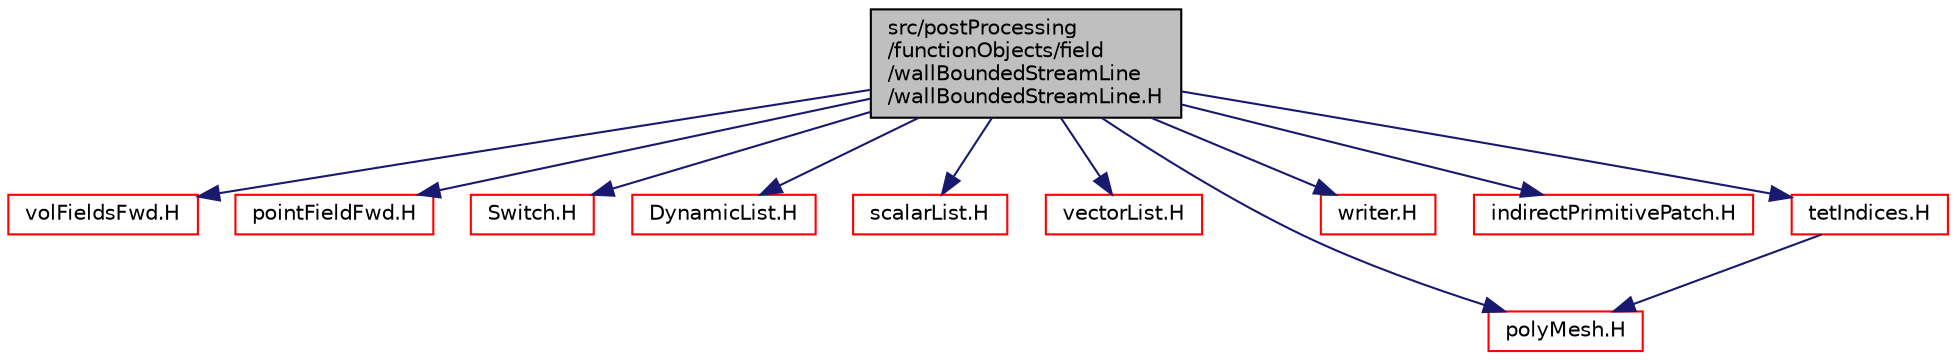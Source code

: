 digraph "src/postProcessing/functionObjects/field/wallBoundedStreamLine/wallBoundedStreamLine.H"
{
  bgcolor="transparent";
  edge [fontname="Helvetica",fontsize="10",labelfontname="Helvetica",labelfontsize="10"];
  node [fontname="Helvetica",fontsize="10",shape=record];
  Node1 [label="src/postProcessing\l/functionObjects/field\l/wallBoundedStreamLine\l/wallBoundedStreamLine.H",height=0.2,width=0.4,color="black", fillcolor="grey75", style="filled", fontcolor="black"];
  Node1 -> Node2 [color="midnightblue",fontsize="10",style="solid",fontname="Helvetica"];
  Node2 [label="volFieldsFwd.H",height=0.2,width=0.4,color="red",URL="$a05639.html"];
  Node1 -> Node3 [color="midnightblue",fontsize="10",style="solid",fontname="Helvetica"];
  Node3 [label="pointFieldFwd.H",height=0.2,width=0.4,color="red",URL="$a08802.html"];
  Node1 -> Node4 [color="midnightblue",fontsize="10",style="solid",fontname="Helvetica"];
  Node4 [label="Switch.H",height=0.2,width=0.4,color="red",URL="$a08833.html"];
  Node1 -> Node5 [color="midnightblue",fontsize="10",style="solid",fontname="Helvetica"];
  Node5 [label="DynamicList.H",height=0.2,width=0.4,color="red",URL="$a07656.html"];
  Node1 -> Node6 [color="midnightblue",fontsize="10",style="solid",fontname="Helvetica"];
  Node6 [label="scalarList.H",height=0.2,width=0.4,color="red",URL="$a08961.html"];
  Node1 -> Node7 [color="midnightblue",fontsize="10",style="solid",fontname="Helvetica"];
  Node7 [label="vectorList.H",height=0.2,width=0.4,color="red",URL="$a09064.html"];
  Node1 -> Node8 [color="midnightblue",fontsize="10",style="solid",fontname="Helvetica"];
  Node8 [label="polyMesh.H",height=0.2,width=0.4,color="red",URL="$a08657.html"];
  Node1 -> Node9 [color="midnightblue",fontsize="10",style="solid",fontname="Helvetica"];
  Node9 [label="writer.H",height=0.2,width=0.4,color="red",URL="$a05037.html"];
  Node1 -> Node10 [color="midnightblue",fontsize="10",style="solid",fontname="Helvetica"];
  Node10 [label="indirectPrimitivePatch.H",height=0.2,width=0.4,color="red",URL="$a08763.html"];
  Node1 -> Node11 [color="midnightblue",fontsize="10",style="solid",fontname="Helvetica"];
  Node11 [label="tetIndices.H",height=0.2,width=0.4,color="red",URL="$a08668.html"];
  Node11 -> Node8 [color="midnightblue",fontsize="10",style="solid",fontname="Helvetica"];
}
